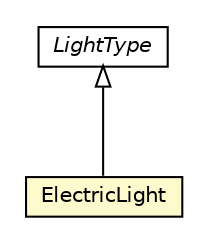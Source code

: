#!/usr/local/bin/dot
#
# Class diagram 
# Generated by UMLGraph version R5_6-24-gf6e263 (http://www.umlgraph.org/)
#

digraph G {
	edge [fontname="Helvetica",fontsize=10,labelfontname="Helvetica",labelfontsize=10];
	node [fontname="Helvetica",fontsize=10,shape=plaintext];
	nodesep=0.25;
	ranksep=0.5;
	// org.universAAL.ontology.lighting.ElectricLight
	c3803081 [label=<<table title="org.universAAL.ontology.lighting.ElectricLight" border="0" cellborder="1" cellspacing="0" cellpadding="2" port="p" bgcolor="lemonChiffon" href="./ElectricLight.html">
		<tr><td><table border="0" cellspacing="0" cellpadding="1">
<tr><td align="center" balign="center"> ElectricLight </td></tr>
		</table></td></tr>
		</table>>, URL="./ElectricLight.html", fontname="Helvetica", fontcolor="black", fontsize=10.0];
	// org.universAAL.ontology.lighting.LightType
	c3803085 [label=<<table title="org.universAAL.ontology.lighting.LightType" border="0" cellborder="1" cellspacing="0" cellpadding="2" port="p" href="./LightType.html">
		<tr><td><table border="0" cellspacing="0" cellpadding="1">
<tr><td align="center" balign="center"><font face="Helvetica-Oblique"> LightType </font></td></tr>
		</table></td></tr>
		</table>>, URL="./LightType.html", fontname="Helvetica", fontcolor="black", fontsize=10.0];
	//org.universAAL.ontology.lighting.ElectricLight extends org.universAAL.ontology.lighting.LightType
	c3803085:p -> c3803081:p [dir=back,arrowtail=empty];
}

